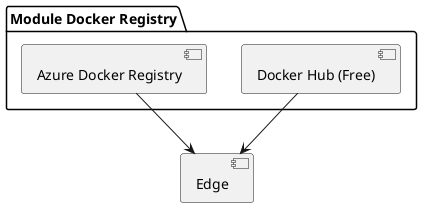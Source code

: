 @startuml

package "Module Docker Registry" {
    [Docker Hub (Free)]
    [Azure Docker Registry]
}

[Docker Hub (Free)] --> [Edge]
[Azure Docker Registry] --> [Edge]

@enduml
